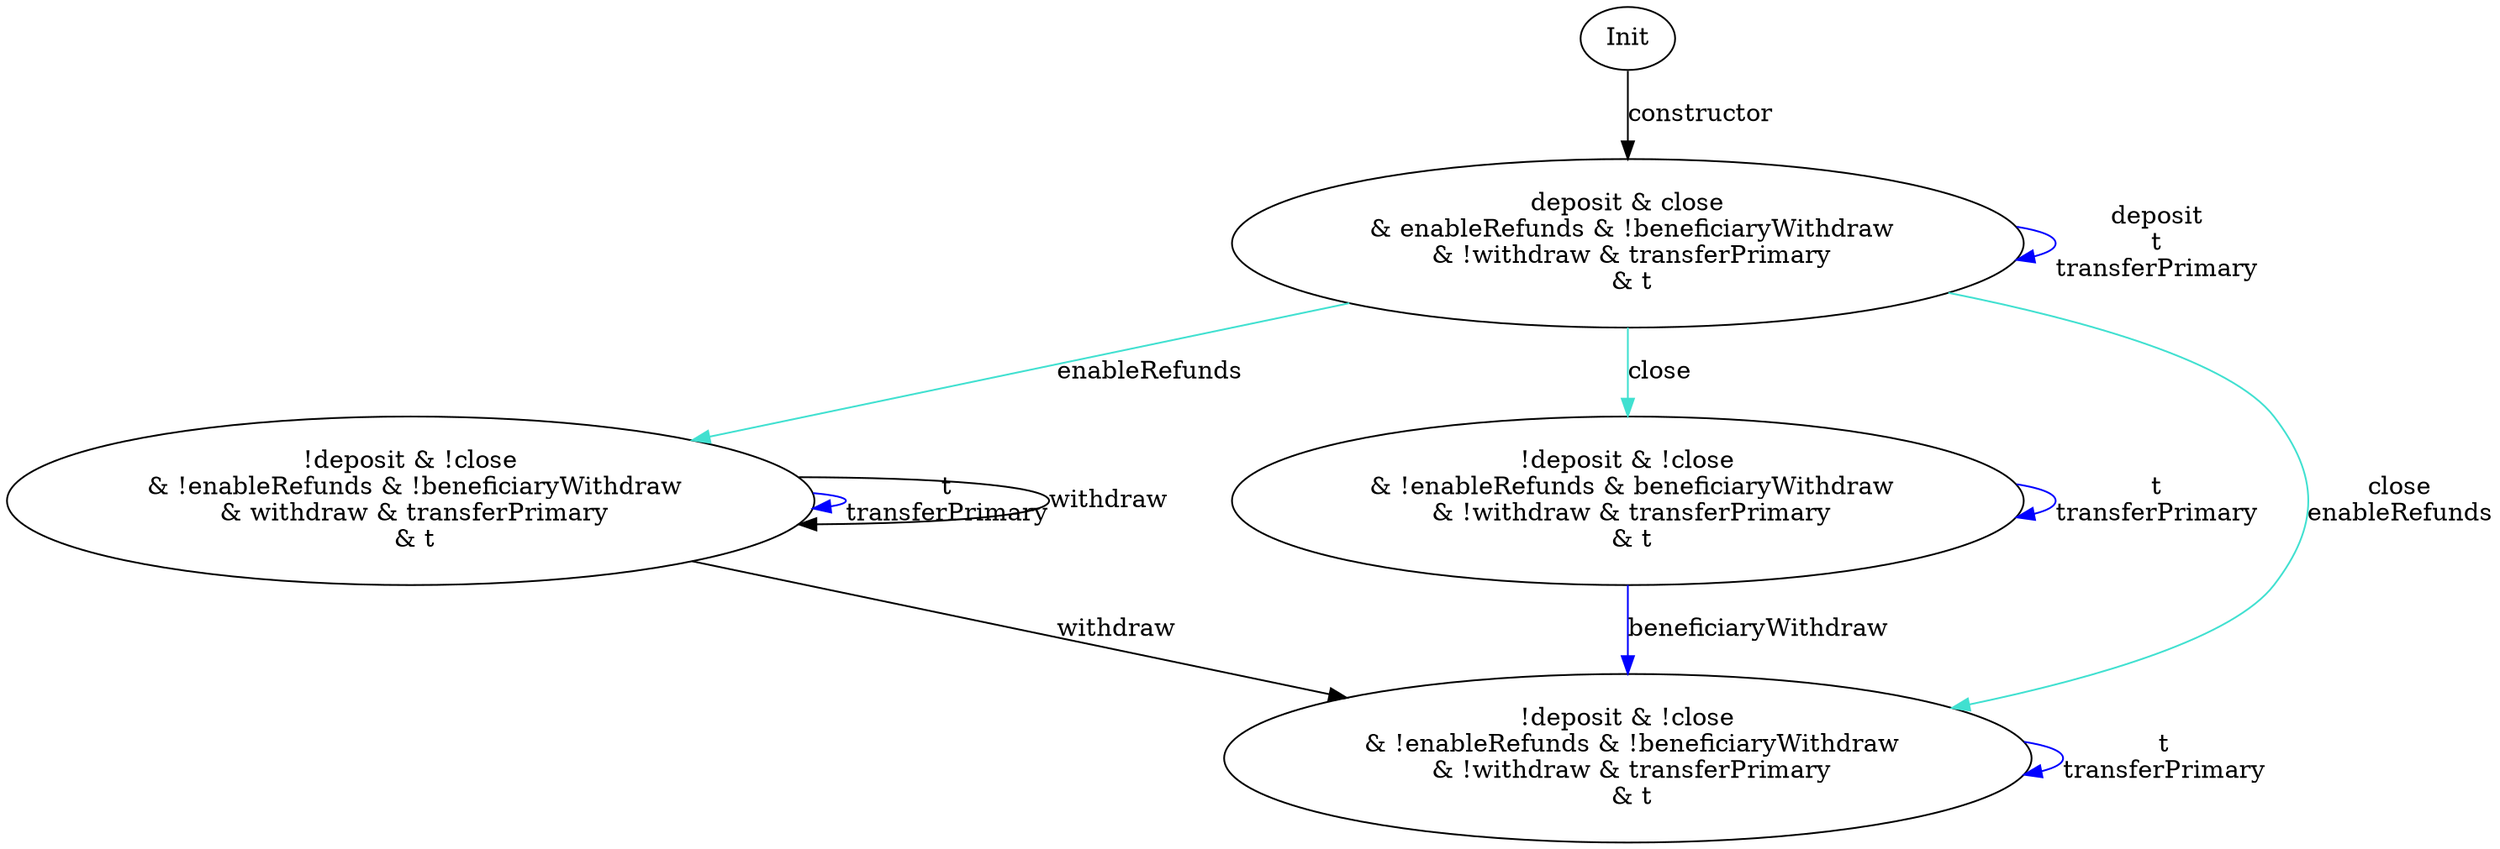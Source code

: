 digraph {
S00 [label="Init"]
S24 [label="deposit & close\n & enableRefunds & !beneficiaryWithdraw\n & !withdraw & transferPrimary\n & t"]
S65 [label="!deposit & !close\n & !enableRefunds & !beneficiaryWithdraw\n & withdraw & transferPrimary\n & t"]
S66 [label="!deposit & !close\n & !enableRefunds & beneficiaryWithdraw\n & !withdraw & transferPrimary\n & t"]
S100 [label="!deposit & !close\n & !enableRefunds & !beneficiaryWithdraw\n & !withdraw & transferPrimary\n & t"]

S24->S65 [label="enableRefunds", style="", color="turquoise"]
S24->S100 [label="close\nenableRefunds", style="", color="turquoise"]
S00->S24 [label="constructor", style="", color="black"]
S24->S66 [label="close", style="", color="turquoise"]
S65->S65 [label="t\ntransferPrimary", style="", color="blue"]
S66->S66 [label="t\ntransferPrimary", style="", color="blue"]
S100->S100 [label="t\ntransferPrimary", style="", color="blue"]
S66->S100 [label="beneficiaryWithdraw", style="", color="blue"]
S24->S24 [label="deposit\nt\ntransferPrimary", style="", color="blue"]
S65->S100 [label="withdraw", style="", color="black"]
S65->S65 [label="withdraw", style="", color="black"]
}